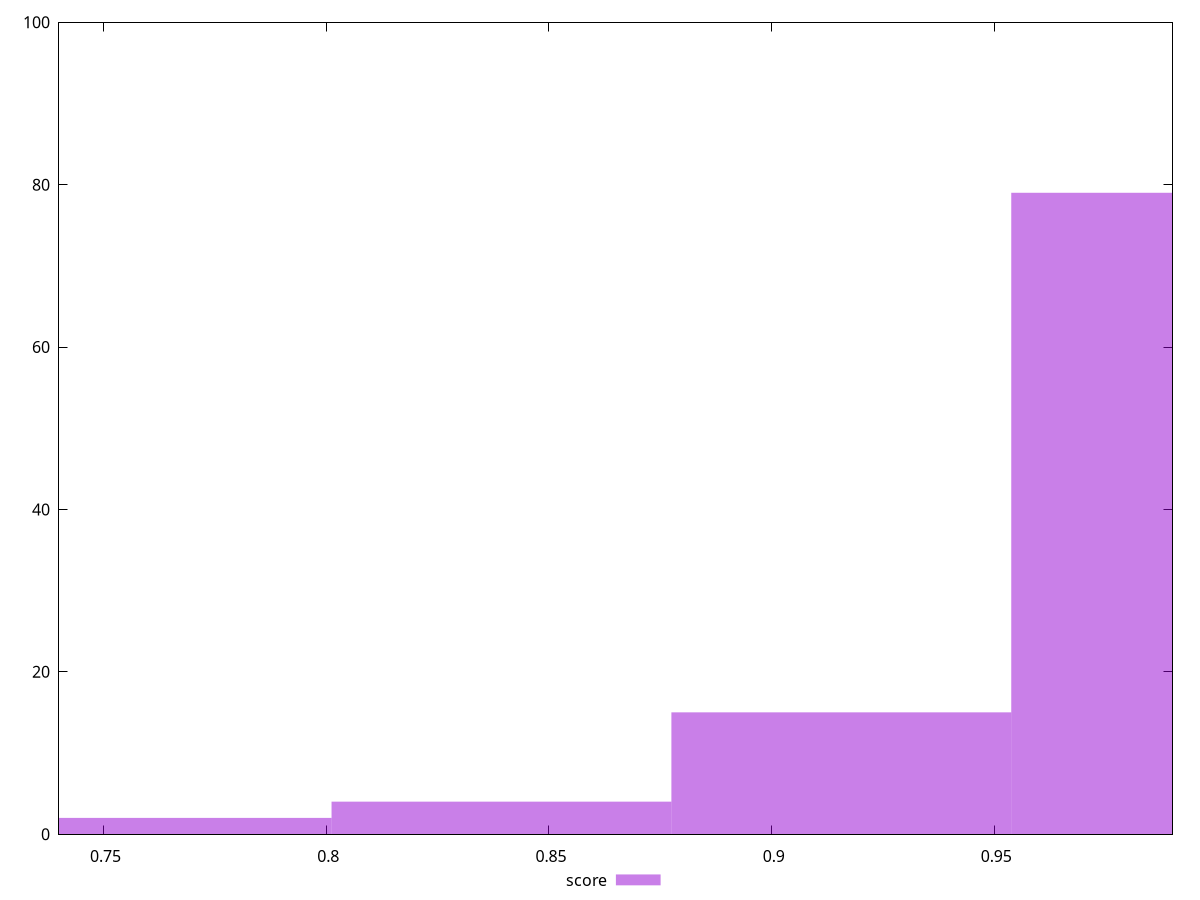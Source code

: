 reset

$score <<EOF
0.9156456819140543 15
0.7630380682617119 2
0.839341875087883 4
0.9919494887402255 79
EOF

set key outside below
set boxwidth 0.07630380682617119
set xrange [0.74:0.99]
set yrange [0:100]
set trange [0:100]
set style fill transparent solid 0.5 noborder
set terminal svg size 640, 490 enhanced background rgb 'white'
set output "report_00017_2021-02-10T15-08-03.406Z/max-potential-fid/samples/pages+cached+noadtech+nomedia+nocss/score/histogram.svg"

plot $score title "score" with boxes

reset
